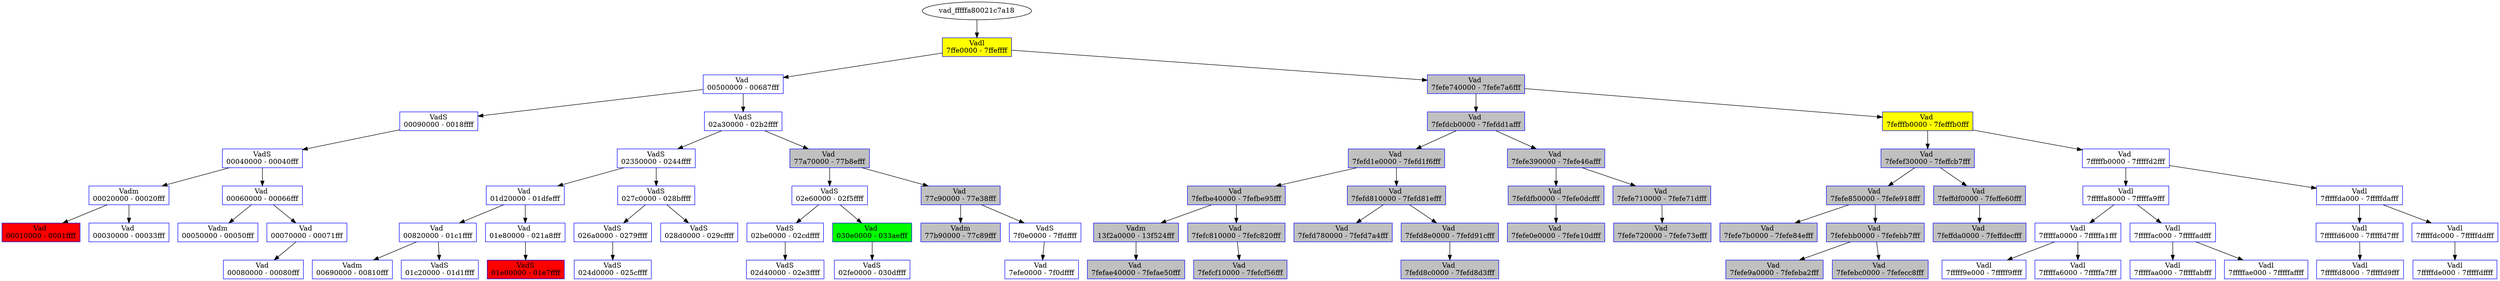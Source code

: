 /* Pid:   1844 */
digraph processtree {
graph [rankdir = "TB"];
vad_fffffa80021c7a18 -> vad_fffffa80021c6f70
vad_fffffa80021c6f70 [label = "{ Vadl\n7ffe0000 - 7ffeffff }"shape = "record" color = "blue" style = "filled" fillcolor = "yellow"];
vad_fffffa80021c6f70 -> vad_fffffa80021b3aa0
vad_fffffa80021b3aa0 [label = "{ Vad \n00500000 - 00687fff }"shape = "record" color = "blue" style = "filled" fillcolor = "white"];
vad_fffffa80021b3aa0 -> vad_fffffa8001e81da0
vad_fffffa8001e81da0 [label = "{ VadS\n00090000 - 0018ffff }"shape = "record" color = "blue" style = "filled" fillcolor = "white"];
vad_fffffa8001e81da0 -> vad_fffffa8001e83560
vad_fffffa8001e83560 [label = "{ VadS\n00040000 - 00040fff }"shape = "record" color = "blue" style = "filled" fillcolor = "white"];
vad_fffffa8001e83560 -> vad_fffffa80021c7250
vad_fffffa80021c7250 [label = "{ Vadm\n00020000 - 00020fff }"shape = "record" color = "blue" style = "filled" fillcolor = "white"];
vad_fffffa80021c7250 -> vad_fffffa8001f89c20
vad_fffffa8001f89c20 [label = "{ Vad \n00010000 - 0001ffff }"shape = "record" color = "blue" style = "filled" fillcolor = "red"];
vad_fffffa80021c7250 -> vad_fffffa8001e8b5c0
vad_fffffa8001e8b5c0 [label = "{ Vad \n00030000 - 00033fff }"shape = "record" color = "blue" style = "filled" fillcolor = "white"];
vad_fffffa8001e83560 -> vad_fffffa80021d33c0
vad_fffffa80021d33c0 [label = "{ Vad \n00060000 - 00066fff }"shape = "record" color = "blue" style = "filled" fillcolor = "white"];
vad_fffffa80021d33c0 -> vad_fffffa80021b3640
vad_fffffa80021b3640 [label = "{ Vadm\n00050000 - 00050fff }"shape = "record" color = "blue" style = "filled" fillcolor = "white"];
vad_fffffa80021d33c0 -> vad_fffffa80021d3330
vad_fffffa80021d3330 [label = "{ Vad \n00070000 - 00071fff }"shape = "record" color = "blue" style = "filled" fillcolor = "white"];
vad_fffffa80021d3330 -> vad_fffffa80021f3e30
vad_fffffa80021f3e30 [label = "{ Vad \n00080000 - 00080fff }"shape = "record" color = "blue" style = "filled" fillcolor = "white"];
vad_fffffa80021b3aa0 -> vad_fffffa8001e02e60
vad_fffffa8001e02e60 [label = "{ VadS\n02a30000 - 02b2ffff }"shape = "record" color = "blue" style = "filled" fillcolor = "white"];
vad_fffffa8001e02e60 -> vad_fffffa8000d2a730
vad_fffffa8000d2a730 [label = "{ VadS\n02350000 - 0244ffff }"shape = "record" color = "blue" style = "filled" fillcolor = "white"];
vad_fffffa8000d2a730 -> vad_fffffa80021d3450
vad_fffffa80021d3450 [label = "{ Vad \n01d20000 - 01dfefff }"shape = "record" color = "blue" style = "filled" fillcolor = "white"];
vad_fffffa80021d3450 -> vad_fffffa80021b36e0
vad_fffffa80021b36e0 [label = "{ Vad \n00820000 - 01c1ffff }"shape = "record" color = "blue" style = "filled" fillcolor = "white"];
vad_fffffa80021b36e0 -> vad_fffffa80021b6930
vad_fffffa80021b6930 [label = "{ Vadm\n00690000 - 00810fff }"shape = "record" color = "blue" style = "filled" fillcolor = "white"];
vad_fffffa80021b36e0 -> vad_fffffa8001f88800
vad_fffffa8001f88800 [label = "{ VadS\n01c20000 - 01d1ffff }"shape = "record" color = "blue" style = "filled" fillcolor = "white"];
vad_fffffa80021d3450 -> vad_fffffa80021d32a0
vad_fffffa80021d32a0 [label = "{ Vad \n01e80000 - 021a8fff }"shape = "record" color = "blue" style = "filled" fillcolor = "white"];
vad_fffffa80021d32a0 -> vad_fffffa80021cd290
vad_fffffa80021cd290 [label = "{ VadS\n01e00000 - 01e7ffff }"shape = "record" color = "blue" style = "filled" fillcolor = "red"];
vad_fffffa8000d2a730 -> vad_fffffa80021ef250
vad_fffffa80021ef250 [label = "{ VadS\n027c0000 - 028bffff }"shape = "record" color = "blue" style = "filled" fillcolor = "white"];
vad_fffffa80021ef250 -> vad_fffffa8001f9c0c0
vad_fffffa8001f9c0c0 [label = "{ VadS\n026a0000 - 0279ffff }"shape = "record" color = "blue" style = "filled" fillcolor = "white"];
vad_fffffa8001f9c0c0 -> vad_fffffa8000ca86c0
vad_fffffa8000ca86c0 [label = "{ VadS\n024d0000 - 025cffff }"shape = "record" color = "blue" style = "filled" fillcolor = "white"];
vad_fffffa80021ef250 -> vad_fffffa8001c78800
vad_fffffa8001c78800 [label = "{ VadS\n028d0000 - 029cffff }"shape = "record" color = "blue" style = "filled" fillcolor = "white"];
vad_fffffa8001e02e60 -> vad_fffffa80015968e0
vad_fffffa80015968e0 [label = "{ Vad \n77a70000 - 77b8efff }"shape = "record" color = "blue" style = "filled" fillcolor = "gray"];
vad_fffffa80015968e0 -> vad_fffffa80021ec220
vad_fffffa80021ec220 [label = "{ VadS\n02e60000 - 02f5ffff }"shape = "record" color = "blue" style = "filled" fillcolor = "white"];
vad_fffffa80021ec220 -> vad_fffffa80021e1090
vad_fffffa80021e1090 [label = "{ VadS\n02be0000 - 02cdffff }"shape = "record" color = "blue" style = "filled" fillcolor = "white"];
vad_fffffa80021e1090 -> vad_fffffa80020ea240
vad_fffffa80020ea240 [label = "{ VadS\n02d40000 - 02e3ffff }"shape = "record" color = "blue" style = "filled" fillcolor = "white"];
vad_fffffa80021ec220 -> vad_fffffa80021eff80
vad_fffffa80021eff80 [label = "{ Vad \n030e0000 - 033aefff }"shape = "record" color = "blue" style = "filled" fillcolor = "green"];
vad_fffffa80021eff80 -> vad_fffffa80021ed330
vad_fffffa80021ed330 [label = "{ VadS\n02fe0000 - 030dffff }"shape = "record" color = "blue" style = "filled" fillcolor = "white"];
vad_fffffa80015968e0 -> vad_fffffa8001530290
vad_fffffa8001530290 [label = "{ Vad \n77c90000 - 77e38fff }"shape = "record" color = "blue" style = "filled" fillcolor = "gray"];
vad_fffffa8001530290 -> vad_fffffa80021b4360
vad_fffffa80021b4360 [label = "{ Vadm\n77b90000 - 77c89fff }"shape = "record" color = "blue" style = "filled" fillcolor = "gray"];
vad_fffffa8001530290 -> vad_fffffa8001f8c0c0
vad_fffffa8001f8c0c0 [label = "{ VadS\n7f0e0000 - 7ffdffff }"shape = "record" color = "blue" style = "filled" fillcolor = "white"];
vad_fffffa8001f8c0c0 -> vad_fffffa80020ec220
vad_fffffa80020ec220 [label = "{ Vad \n7efe0000 - 7f0dffff }"shape = "record" color = "blue" style = "filled" fillcolor = "white"];
vad_fffffa80021c6f70 -> vad_fffffa800143e480
vad_fffffa800143e480 [label = "{ Vad \n7fefe740000 - 7fefe7a6fff }"shape = "record" color = "blue" style = "filled" fillcolor = "gray"];
vad_fffffa800143e480 -> vad_fffffa8001ec1480
vad_fffffa8001ec1480 [label = "{ Vad \n7fefdcb0000 - 7fefdd1afff }"shape = "record" color = "blue" style = "filled" fillcolor = "gray"];
vad_fffffa8001ec1480 -> vad_fffffa80021d2180
vad_fffffa80021d2180 [label = "{ Vad \n7fefd1e0000 - 7fefd1f6fff }"shape = "record" color = "blue" style = "filled" fillcolor = "gray"];
vad_fffffa80021d2180 -> vad_fffffa80021d3900
vad_fffffa80021d3900 [label = "{ Vad \n7fefbe40000 - 7fefbe95fff }"shape = "record" color = "blue" style = "filled" fillcolor = "gray"];
vad_fffffa80021d3900 -> vad_fffffa80021ed0f0
vad_fffffa80021ed0f0 [label = "{ Vadm\n13f2a0000 - 13f524fff }"shape = "record" color = "blue" style = "filled" fillcolor = "gray"];
vad_fffffa80021ed0f0 -> vad_fffffa80021d5730
vad_fffffa80021d5730 [label = "{ Vad \n7fefae40000 - 7fefae50fff }"shape = "record" color = "blue" style = "filled" fillcolor = "gray"];
vad_fffffa80021d3900 -> vad_fffffa80021d4010
vad_fffffa80021d4010 [label = "{ Vad \n7fefc810000 - 7fefc820fff }"shape = "record" color = "blue" style = "filled" fillcolor = "gray"];
vad_fffffa80021d4010 -> vad_fffffa8001c753b0
vad_fffffa8001c753b0 [label = "{ Vad \n7fefcf10000 - 7fefcf56fff }"shape = "record" color = "blue" style = "filled" fillcolor = "gray"];
vad_fffffa80021d2180 -> vad_fffffa80021d0f80
vad_fffffa80021d0f80 [label = "{ Vad \n7fefd810000 - 7fefd81efff }"shape = "record" color = "blue" style = "filled" fillcolor = "gray"];
vad_fffffa80021d0f80 -> vad_fffffa80021e2f80
vad_fffffa80021e2f80 [label = "{ Vad \n7fefd780000 - 7fefd7a4fff }"shape = "record" color = "blue" style = "filled" fillcolor = "gray"];
vad_fffffa80021d0f80 -> vad_fffffa80021d4f80
vad_fffffa80021d4f80 [label = "{ Vad \n7fefd8e0000 - 7fefd91cfff }"shape = "record" color = "blue" style = "filled" fillcolor = "gray"];
vad_fffffa80021d4f80 -> vad_fffffa80021efef0
vad_fffffa80021efef0 [label = "{ Vad \n7fefd8c0000 - 7fefd8d3fff }"shape = "record" color = "blue" style = "filled" fillcolor = "gray"];
vad_fffffa8001ec1480 -> vad_fffffa80021b4240
vad_fffffa80021b4240 [label = "{ Vad \n7fefe390000 - 7fefe46afff }"shape = "record" color = "blue" style = "filled" fillcolor = "gray"];
vad_fffffa80021b4240 -> vad_fffffa80021b3ce0
vad_fffffa80021b3ce0 [label = "{ Vad \n7fefdfb0000 - 7fefe0dcfff }"shape = "record" color = "blue" style = "filled" fillcolor = "gray"];
vad_fffffa80021b3ce0 -> vad_fffffa80021b38c0
vad_fffffa80021b38c0 [label = "{ Vad \n7fefe0e0000 - 7fefe10dfff }"shape = "record" color = "blue" style = "filled" fillcolor = "gray"];
vad_fffffa80021b4240 -> vad_fffffa80021b2380
vad_fffffa80021b2380 [label = "{ Vad \n7fefe710000 - 7fefe71dfff }"shape = "record" color = "blue" style = "filled" fillcolor = "gray"];
vad_fffffa80021b2380 -> vad_fffffa80021b3d70
vad_fffffa80021b3d70 [label = "{ Vad \n7fefe720000 - 7fefe73efff }"shape = "record" color = "blue" style = "filled" fillcolor = "gray"];
vad_fffffa800143e480 -> vad_fffffa8001e12bf0
vad_fffffa8001e12bf0 [label = "{ Vad \n7fefffb0000 - 7fefffb0fff }"shape = "record" color = "blue" style = "filled" fillcolor = "yellow"];
vad_fffffa8001e12bf0 -> vad_fffffa80021b3c50
vad_fffffa80021b3c50 [label = "{ Vad \n7fefef30000 - 7feffcb7fff }"shape = "record" color = "blue" style = "filled" fillcolor = "gray"];
vad_fffffa80021b3c50 -> vad_fffffa80021c63c0
vad_fffffa80021c63c0 [label = "{ Vad \n7fefe850000 - 7fefe918fff }"shape = "record" color = "blue" style = "filled" fillcolor = "gray"];
vad_fffffa80021c63c0 -> vad_fffffa80021b42d0
vad_fffffa80021b42d0 [label = "{ Vad \n7fefe7b0000 - 7fefe84efff }"shape = "record" color = "blue" style = "filled" fillcolor = "gray"];
vad_fffffa80021c63c0 -> vad_fffffa80021bce30
vad_fffffa80021bce30 [label = "{ Vad \n7fefebb0000 - 7fefebb7fff }"shape = "record" color = "blue" style = "filled" fillcolor = "gray"];
vad_fffffa80021bce30 -> vad_fffffa80021b3b30
vad_fffffa80021b3b30 [label = "{ Vad \n7fefe9a0000 - 7fefeba2fff }"shape = "record" color = "blue" style = "filled" fillcolor = "gray"];
vad_fffffa80021bce30 -> vad_fffffa80021b3830
vad_fffffa80021b3830 [label = "{ Vad \n7fefebc0000 - 7fefecc8fff }"shape = "record" color = "blue" style = "filled" fillcolor = "gray"];
vad_fffffa80021b3c50 -> vad_fffffa80021b3bc0
vad_fffffa80021b3bc0 [label = "{ Vad \n7feffdf0000 - 7feffe60fff }"shape = "record" color = "blue" style = "filled" fillcolor = "gray"];
vad_fffffa80021b3bc0 -> vad_fffffa80021ca1f0
vad_fffffa80021ca1f0 [label = "{ Vad \n7feffda0000 - 7feffdecfff }"shape = "record" color = "blue" style = "filled" fillcolor = "gray"];
vad_fffffa8001e12bf0 -> vad_fffffa8001d69c50
vad_fffffa8001d69c50 [label = "{ Vad \n7fffffb0000 - 7fffffd2fff }"shape = "record" color = "blue" style = "filled" fillcolor = "white"];
vad_fffffa8001d69c50 -> vad_fffffa80021ed580
vad_fffffa80021ed580 [label = "{ Vadl\n7fffffa8000 - 7fffffa9fff }"shape = "record" color = "blue" style = "filled" fillcolor = "white"];
vad_fffffa80021ed580 -> vad_fffffa80021f0790
vad_fffffa80021f0790 [label = "{ Vadl\n7fffffa0000 - 7fffffa1fff }"shape = "record" color = "blue" style = "filled" fillcolor = "white"];
vad_fffffa80021f0790 -> vad_fffffa8002236320
vad_fffffa8002236320 [label = "{ Vadl\n7fffff9e000 - 7fffff9ffff }"shape = "record" color = "blue" style = "filled" fillcolor = "white"];
vad_fffffa80021f0790 -> vad_fffffa80021ed290
vad_fffffa80021ed290 [label = "{ Vadl\n7fffffa6000 - 7fffffa7fff }"shape = "record" color = "blue" style = "filled" fillcolor = "white"];
vad_fffffa80021ed580 -> vad_fffffa80021de970
vad_fffffa80021de970 [label = "{ Vadl\n7fffffac000 - 7fffffadfff }"shape = "record" color = "blue" style = "filled" fillcolor = "white"];
vad_fffffa80021de970 -> vad_fffffa80021e1640
vad_fffffa80021e1640 [label = "{ Vadl\n7fffffaa000 - 7fffffabfff }"shape = "record" color = "blue" style = "filled" fillcolor = "white"];
vad_fffffa80021de970 -> vad_fffffa80021dd9f0
vad_fffffa80021dd9f0 [label = "{ Vadl\n7fffffae000 - 7fffffaffff }"shape = "record" color = "blue" style = "filled" fillcolor = "white"];
vad_fffffa8001d69c50 -> vad_fffffa80021c74e0
vad_fffffa80021c74e0 [label = "{ Vadl\n7fffffda000 - 7fffffdafff }"shape = "record" color = "blue" style = "filled" fillcolor = "white"];
vad_fffffa80021c74e0 -> vad_fffffa80021db2c0
vad_fffffa80021db2c0 [label = "{ Vadl\n7fffffd6000 - 7fffffd7fff }"shape = "record" color = "blue" style = "filled" fillcolor = "white"];
vad_fffffa80021db2c0 -> vad_fffffa80013d87c0
vad_fffffa80013d87c0 [label = "{ Vadl\n7fffffd8000 - 7fffffd9fff }"shape = "record" color = "blue" style = "filled" fillcolor = "white"];
vad_fffffa80021c74e0 -> vad_fffffa80021b4860
vad_fffffa80021b4860 [label = "{ Vadl\n7fffffdc000 - 7fffffddfff }"shape = "record" color = "blue" style = "filled" fillcolor = "white"];
vad_fffffa80021b4860 -> vad_fffffa80021c7440
vad_fffffa80021c7440 [label = "{ Vadl\n7fffffde000 - 7fffffdffff }"shape = "record" color = "blue" style = "filled" fillcolor = "white"];
}
